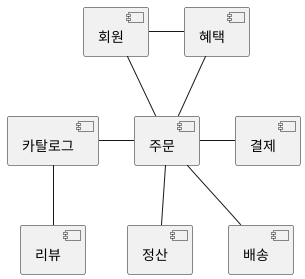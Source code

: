 @startuml

component 회원
component 혜택
component 주문
component 카탈로그
component 리뷰
component 결제
component 배송
component 정산

회원 -right- 혜택
주문 -up- 회원
주문 -up- 혜택
주문 -left- 카탈로그
주문 -right- 결제
리뷰 -up- 카탈로그
주문 -down- 배송
정산 -up- 주문

@enduml